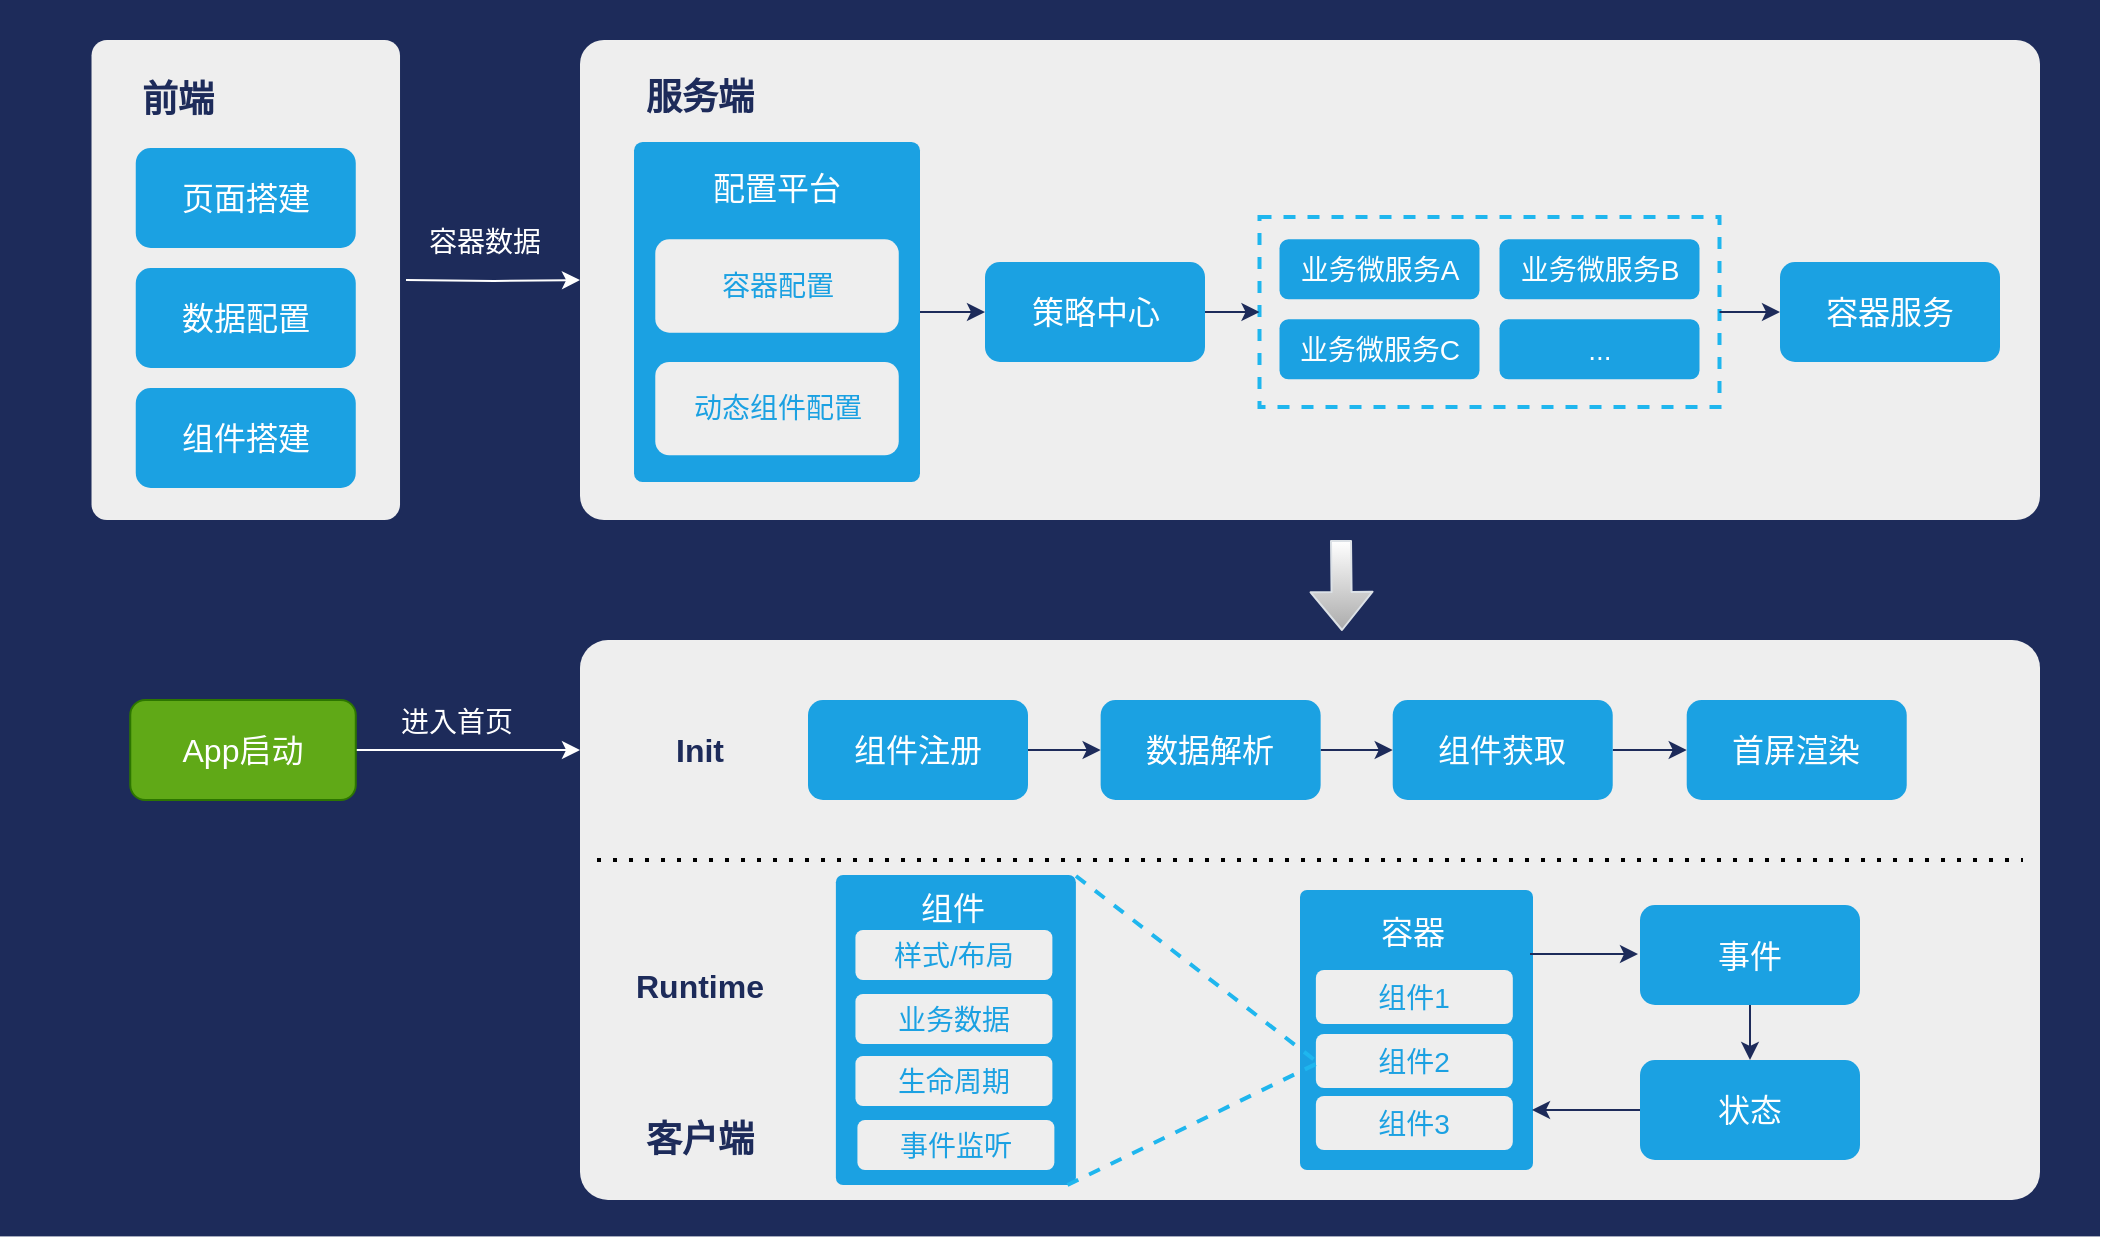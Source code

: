 <mxfile version="14.8.0" type="github">
  <diagram id="xTBZz55E-KKweozZhIX3" name="Page-1">
    <mxGraphModel dx="1267" dy="957" grid="1" gridSize="10" guides="1" tooltips="1" connect="1" arrows="1" fold="1" page="1" pageScale="1" pageWidth="827" pageHeight="1169" math="0" shadow="0">
      <root>
        <mxCell id="0" />
        <mxCell id="1" parent="0" />
        <mxCell id="AQQFFpmLckMg-UcqtIgD-104" value="" style="rounded=0;whiteSpace=wrap;html=1;align=left;strokeColor=none;fillColor=#1D2B5A;" parent="1" vertex="1">
          <mxGeometry width="1050" height="618.2" as="geometry" />
        </mxCell>
        <mxCell id="WwrGKV1JDbgC8S4xlekv-59" value="" style="group" vertex="1" connectable="0" parent="1">
          <mxGeometry x="290" y="20" width="730" height="240" as="geometry" />
        </mxCell>
        <mxCell id="djdo_xQmBs0lceA7BTwK-3" value="" style="rounded=1;whiteSpace=wrap;html=1;fillColor=#eeeeee;strokeColor=none;arcSize=5;" parent="WwrGKV1JDbgC8S4xlekv-59" vertex="1">
          <mxGeometry width="730" height="240" as="geometry" />
        </mxCell>
        <mxCell id="djdo_xQmBs0lceA7BTwK-9" value="&lt;font color=&quot;#1d2b5a&quot; size=&quot;1&quot;&gt;&lt;b style=&quot;font-size: 18px&quot;&gt;服务端&lt;/b&gt;&lt;/font&gt;" style="text;html=1;strokeColor=none;fillColor=none;align=center;verticalAlign=middle;whiteSpace=wrap;rounded=0;" parent="WwrGKV1JDbgC8S4xlekv-59" vertex="1">
          <mxGeometry x="30" y="19" width="60" height="20" as="geometry" />
        </mxCell>
        <mxCell id="WwrGKV1JDbgC8S4xlekv-13" value="" style="rounded=0;whiteSpace=wrap;html=1;fillColor=none;dashed=1;strokeColor=#1FB6EE;strokeWidth=2;" vertex="1" parent="WwrGKV1JDbgC8S4xlekv-59">
          <mxGeometry x="339.75" y="88.5" width="230" height="95" as="geometry" />
        </mxCell>
        <mxCell id="WwrGKV1JDbgC8S4xlekv-15" value="" style="edgeStyle=orthogonalEdgeStyle;rounded=0;orthogonalLoop=1;jettySize=auto;html=1;strokeColor=#1D2B5A;" edge="1" parent="WwrGKV1JDbgC8S4xlekv-59" source="WwrGKV1JDbgC8S4xlekv-14" target="WwrGKV1JDbgC8S4xlekv-13">
          <mxGeometry relative="1" as="geometry" />
        </mxCell>
        <mxCell id="WwrGKV1JDbgC8S4xlekv-14" value="&lt;font style=&quot;font-size: 16px&quot;&gt;策略中心&lt;/font&gt;" style="text;html=1;align=center;verticalAlign=middle;whiteSpace=wrap;rounded=1;fillColor=#1ba1e2;fontColor=#FFFFFF;" vertex="1" parent="WwrGKV1JDbgC8S4xlekv-59">
          <mxGeometry x="202.5" y="111" width="110" height="50" as="geometry" />
        </mxCell>
        <mxCell id="WwrGKV1JDbgC8S4xlekv-16" value="&lt;font style=&quot;font-size: 14px&quot;&gt;业务微服务C&lt;/font&gt;" style="text;html=1;align=center;verticalAlign=middle;whiteSpace=wrap;rounded=1;fillColor=#1ba1e2;fontColor=#FFFFFF;" vertex="1" parent="WwrGKV1JDbgC8S4xlekv-59">
          <mxGeometry x="349.75" y="139.66" width="100" height="30" as="geometry" />
        </mxCell>
        <mxCell id="WwrGKV1JDbgC8S4xlekv-20" value="" style="edgeStyle=orthogonalEdgeStyle;rounded=0;orthogonalLoop=1;jettySize=auto;html=1;strokeColor=#1D2B5A;exitX=1;exitY=0.5;exitDx=0;exitDy=0;" edge="1" parent="WwrGKV1JDbgC8S4xlekv-59" source="WwrGKV1JDbgC8S4xlekv-25" target="WwrGKV1JDbgC8S4xlekv-14">
          <mxGeometry relative="1" as="geometry">
            <mxPoint x="162" y="83.5" as="sourcePoint" />
          </mxGeometry>
        </mxCell>
        <mxCell id="WwrGKV1JDbgC8S4xlekv-9" value="&lt;font style=&quot;font-size: 14px&quot;&gt;业务微服务A&lt;/font&gt;" style="text;html=1;align=center;verticalAlign=middle;whiteSpace=wrap;rounded=1;fillColor=#1ba1e2;fontColor=#FFFFFF;" vertex="1" parent="WwrGKV1JDbgC8S4xlekv-59">
          <mxGeometry x="349.75" y="99.66" width="100" height="30" as="geometry" />
        </mxCell>
        <mxCell id="WwrGKV1JDbgC8S4xlekv-22" value="&lt;font style=&quot;font-size: 14px&quot;&gt;业务微服务B&lt;/font&gt;" style="text;html=1;align=center;verticalAlign=middle;whiteSpace=wrap;rounded=1;fillColor=#1ba1e2;fontColor=#FFFFFF;" vertex="1" parent="WwrGKV1JDbgC8S4xlekv-59">
          <mxGeometry x="459.75" y="99.66" width="100" height="30" as="geometry" />
        </mxCell>
        <mxCell id="WwrGKV1JDbgC8S4xlekv-23" value="&lt;span style=&quot;font-size: 14px&quot;&gt;...&lt;/span&gt;" style="text;html=1;align=center;verticalAlign=middle;whiteSpace=wrap;rounded=1;fillColor=#1ba1e2;fontColor=#FFFFFF;" vertex="1" parent="WwrGKV1JDbgC8S4xlekv-59">
          <mxGeometry x="459.75" y="139.66" width="100" height="30" as="geometry" />
        </mxCell>
        <mxCell id="WwrGKV1JDbgC8S4xlekv-30" value="&lt;font style=&quot;font-size: 16px&quot;&gt;容器服务&lt;/font&gt;" style="text;html=1;align=center;verticalAlign=middle;whiteSpace=wrap;rounded=1;fillColor=#1ba1e2;fontColor=#FFFFFF;" vertex="1" parent="WwrGKV1JDbgC8S4xlekv-59">
          <mxGeometry x="600" y="111" width="110" height="50" as="geometry" />
        </mxCell>
        <mxCell id="WwrGKV1JDbgC8S4xlekv-38" value="" style="edgeStyle=orthogonalEdgeStyle;rounded=0;orthogonalLoop=1;jettySize=auto;html=1;strokeColor=#1D2B5A;" edge="1" parent="WwrGKV1JDbgC8S4xlekv-59" source="WwrGKV1JDbgC8S4xlekv-13" target="WwrGKV1JDbgC8S4xlekv-30">
          <mxGeometry relative="1" as="geometry" />
        </mxCell>
        <mxCell id="WwrGKV1JDbgC8S4xlekv-25" value="" style="rounded=1;whiteSpace=wrap;html=1;dashed=1;fillColor=#1BA1E2;strokeColor=none;arcSize=3;" vertex="1" parent="WwrGKV1JDbgC8S4xlekv-59">
          <mxGeometry x="27.01" y="51" width="142.99" height="170" as="geometry" />
        </mxCell>
        <mxCell id="WwrGKV1JDbgC8S4xlekv-28" value="&lt;font style=&quot;font-size: 16px&quot; color=&quot;#ffffff&quot;&gt;配置平台&lt;/font&gt;" style="rounded=1;whiteSpace=wrap;html=1;dashed=1;fillColor=none;strokeColor=none;" vertex="1" parent="WwrGKV1JDbgC8S4xlekv-59">
          <mxGeometry x="49.804" y="50.996" width="97.391" height="46.667" as="geometry" />
        </mxCell>
        <mxCell id="WwrGKV1JDbgC8S4xlekv-26" value="&lt;font style=&quot;font-size: 14px&quot; color=&quot;#1ba1e2&quot;&gt;容器配置&lt;/font&gt;" style="text;html=1;align=center;verticalAlign=middle;whiteSpace=wrap;rounded=1;fontColor=#FFFFFF;fillColor=#EEEEEE;" vertex="1" parent="WwrGKV1JDbgC8S4xlekv-59">
          <mxGeometry x="37.634" y="99.658" width="121.739" height="46.667" as="geometry" />
        </mxCell>
        <mxCell id="WwrGKV1JDbgC8S4xlekv-27" value="&lt;font style=&quot;font-size: 14px&quot; color=&quot;#1ba1e2&quot;&gt;动态组件配置&lt;/font&gt;" style="text;html=1;align=center;verticalAlign=middle;whiteSpace=wrap;rounded=1;fontColor=#FFFFFF;fillColor=#EEEEEE;" vertex="1" parent="WwrGKV1JDbgC8S4xlekv-59">
          <mxGeometry x="37.637" y="160.998" width="121.739" height="46.667" as="geometry" />
        </mxCell>
        <mxCell id="WwrGKV1JDbgC8S4xlekv-3" value="" style="edgeStyle=orthogonalEdgeStyle;rounded=0;orthogonalLoop=1;jettySize=auto;html=1;strokeColor=#FFFFFF;" edge="1" parent="1" target="djdo_xQmBs0lceA7BTwK-3">
          <mxGeometry relative="1" as="geometry">
            <mxPoint x="203" y="140" as="sourcePoint" />
          </mxGeometry>
        </mxCell>
        <mxCell id="WwrGKV1JDbgC8S4xlekv-8" value="&lt;font style=&quot;font-size: 14px; line-height: 140%;&quot; color=&quot;#ffffff&quot;&gt;&amp;nbsp;容器数据&amp;nbsp;&lt;/font&gt;" style="edgeLabel;html=1;align=center;verticalAlign=middle;resizable=0;points=[];labelBackgroundColor=#1D2B5A;" vertex="1" connectable="0" parent="WwrGKV1JDbgC8S4xlekv-3">
          <mxGeometry relative="1" as="geometry">
            <mxPoint x="-5" y="-20" as="offset" />
          </mxGeometry>
        </mxCell>
        <mxCell id="AQQFFpmLckMg-UcqtIgD-72" value="" style="rounded=1;whiteSpace=wrap;html=1;fillColor=#eeeeee;strokeColor=none;arcSize=5;" parent="1" vertex="1">
          <mxGeometry x="45.76" y="20" width="154.25" height="240" as="geometry" />
        </mxCell>
        <mxCell id="AQQFFpmLckMg-UcqtIgD-77" value="&lt;font color=&quot;#1d2b5a&quot;&gt;&lt;span style=&quot;font-size: 18px&quot;&gt;&lt;b&gt;前端&lt;/b&gt;&lt;/span&gt;&lt;/font&gt;" style="text;html=1;strokeColor=none;fillColor=none;align=center;verticalAlign=middle;whiteSpace=wrap;rounded=0;" parent="1" vertex="1">
          <mxGeometry x="67.88" y="40" width="42.12" height="20" as="geometry" />
        </mxCell>
        <mxCell id="AQQFFpmLckMg-UcqtIgD-78" value="&lt;font style=&quot;font-size: 16px&quot;&gt;页面搭建&lt;/font&gt;" style="text;html=1;align=center;verticalAlign=middle;whiteSpace=wrap;rounded=1;fillColor=#1ba1e2;fontColor=#FFFFFF;" parent="1" vertex="1">
          <mxGeometry x="67.88" y="74" width="110" height="50" as="geometry" />
        </mxCell>
        <mxCell id="djdo_xQmBs0lceA7BTwK-5" value="" style="edgeStyle=orthogonalEdgeStyle;rounded=0;orthogonalLoop=1;jettySize=auto;html=1;strokeColor=#FFFFFF;" parent="1" source="djdo_xQmBs0lceA7BTwK-1" target="djdo_xQmBs0lceA7BTwK-4" edge="1">
          <mxGeometry relative="1" as="geometry">
            <Array as="points">
              <mxPoint x="220" y="375" />
              <mxPoint x="220" y="375" />
            </Array>
          </mxGeometry>
        </mxCell>
        <mxCell id="WwrGKV1JDbgC8S4xlekv-39" value="&lt;font style=&quot;font-size: 14px&quot;&gt;&amp;nbsp;进入首页&amp;nbsp;&lt;/font&gt;" style="edgeLabel;html=1;align=center;verticalAlign=middle;resizable=0;points=[];labelBackgroundColor=none;fontColor=#FFFFFF;" vertex="1" connectable="0" parent="djdo_xQmBs0lceA7BTwK-5">
          <mxGeometry x="-0.058" y="2" relative="1" as="geometry">
            <mxPoint x="-3" y="-12" as="offset" />
          </mxGeometry>
        </mxCell>
        <mxCell id="djdo_xQmBs0lceA7BTwK-1" value="&lt;font style=&quot;font-size: 16px&quot;&gt;App启动&lt;/font&gt;" style="text;html=1;align=center;verticalAlign=middle;whiteSpace=wrap;rounded=1;fillColor=#60a917;strokeColor=#2D7600;fontColor=#ffffff;" parent="1" vertex="1">
          <mxGeometry x="65.13" y="350" width="112.75" height="50" as="geometry" />
        </mxCell>
        <mxCell id="djdo_xQmBs0lceA7BTwK-4" value="" style="rounded=1;whiteSpace=wrap;html=1;fillColor=#eeeeee;strokeColor=none;arcSize=5;" parent="1" vertex="1">
          <mxGeometry x="290" y="320" width="730" height="280" as="geometry" />
        </mxCell>
        <mxCell id="djdo_xQmBs0lceA7BTwK-10" value="&lt;font color=&quot;#1d2b5a&quot; size=&quot;1&quot;&gt;&lt;b style=&quot;font-size: 18px&quot;&gt;客户端&lt;/b&gt;&lt;/font&gt;" style="text;html=1;strokeColor=none;fillColor=none;align=center;verticalAlign=middle;whiteSpace=wrap;rounded=0;" parent="1" vertex="1">
          <mxGeometry x="320" y="560" width="60" height="20" as="geometry" />
        </mxCell>
        <mxCell id="WwrGKV1JDbgC8S4xlekv-1" value="&lt;font style=&quot;font-size: 16px&quot;&gt;数据配置&lt;/font&gt;" style="text;html=1;align=center;verticalAlign=middle;whiteSpace=wrap;rounded=1;fillColor=#1ba1e2;fontColor=#FFFFFF;" vertex="1" parent="1">
          <mxGeometry x="67.88" y="134" width="110" height="50" as="geometry" />
        </mxCell>
        <mxCell id="WwrGKV1JDbgC8S4xlekv-2" value="&lt;font style=&quot;font-size: 16px&quot;&gt;组件搭建&lt;/font&gt;" style="text;html=1;align=center;verticalAlign=middle;whiteSpace=wrap;rounded=1;fillColor=#1ba1e2;fontColor=#FFFFFF;" vertex="1" parent="1">
          <mxGeometry x="67.88" y="194" width="110" height="50" as="geometry" />
        </mxCell>
        <mxCell id="WwrGKV1JDbgC8S4xlekv-7" value="" style="shape=flexArrow;endArrow=classic;html=1;strokeColor=#DCE1E6;gradientColor=#ffffff;exitX=0.47;exitY=-0.01;exitDx=0;exitDy=0;exitPerimeter=0;fillColor=#ABABAB;gradientDirection=north;" edge="1" parent="1">
          <mxGeometry width="50" height="50" relative="1" as="geometry">
            <mxPoint x="670.5" y="270.0" as="sourcePoint" />
            <mxPoint x="671" y="315.5" as="targetPoint" />
          </mxGeometry>
        </mxCell>
        <mxCell id="WwrGKV1JDbgC8S4xlekv-42" value="" style="edgeStyle=orthogonalEdgeStyle;rounded=0;orthogonalLoop=1;jettySize=auto;html=1;fontColor=#1D2B5A;strokeColor=#1D2B5A;" edge="1" parent="1" source="WwrGKV1JDbgC8S4xlekv-40" target="WwrGKV1JDbgC8S4xlekv-41">
          <mxGeometry relative="1" as="geometry" />
        </mxCell>
        <mxCell id="WwrGKV1JDbgC8S4xlekv-40" value="&lt;span style=&quot;font-size: 16px&quot;&gt;组件注册&lt;/span&gt;" style="text;html=1;align=center;verticalAlign=middle;whiteSpace=wrap;rounded=1;fillColor=#1ba1e2;fontColor=#FFFFFF;" vertex="1" parent="1">
          <mxGeometry x="404" y="350" width="110" height="50" as="geometry" />
        </mxCell>
        <mxCell id="WwrGKV1JDbgC8S4xlekv-46" value="" style="edgeStyle=orthogonalEdgeStyle;rounded=0;orthogonalLoop=1;jettySize=auto;html=1;fontColor=#1D2B5A;strokeColor=#1D2B5A;" edge="1" parent="1" source="WwrGKV1JDbgC8S4xlekv-41" target="WwrGKV1JDbgC8S4xlekv-45">
          <mxGeometry relative="1" as="geometry" />
        </mxCell>
        <mxCell id="WwrGKV1JDbgC8S4xlekv-41" value="&lt;span style=&quot;font-size: 16px&quot;&gt;数据解析&lt;/span&gt;" style="text;html=1;align=center;verticalAlign=middle;whiteSpace=wrap;rounded=1;fillColor=#1ba1e2;fontColor=#FFFFFF;" vertex="1" parent="1">
          <mxGeometry x="550.32" y="350" width="110" height="50" as="geometry" />
        </mxCell>
        <mxCell id="WwrGKV1JDbgC8S4xlekv-48" value="" style="edgeStyle=orthogonalEdgeStyle;rounded=0;orthogonalLoop=1;jettySize=auto;html=1;fontColor=#1D2B5A;strokeColor=#1D2B5A;" edge="1" parent="1" source="WwrGKV1JDbgC8S4xlekv-45" target="WwrGKV1JDbgC8S4xlekv-47">
          <mxGeometry relative="1" as="geometry" />
        </mxCell>
        <mxCell id="WwrGKV1JDbgC8S4xlekv-45" value="&lt;span style=&quot;font-size: 16px&quot;&gt;组件获取&lt;/span&gt;" style="text;html=1;align=center;verticalAlign=middle;whiteSpace=wrap;rounded=1;fillColor=#1ba1e2;fontColor=#FFFFFF;" vertex="1" parent="1">
          <mxGeometry x="696.36" y="350" width="110" height="50" as="geometry" />
        </mxCell>
        <mxCell id="WwrGKV1JDbgC8S4xlekv-47" value="&lt;span style=&quot;font-size: 16px&quot;&gt;首屏渲染&lt;/span&gt;" style="text;html=1;align=center;verticalAlign=middle;whiteSpace=wrap;rounded=1;fillColor=#1ba1e2;fontColor=#FFFFFF;" vertex="1" parent="1">
          <mxGeometry x="843.36" y="350" width="110" height="50" as="geometry" />
        </mxCell>
        <mxCell id="AQQFFpmLckMg-UcqtIgD-84" value="" style="endArrow=none;dashed=1;html=1;dashPattern=1 3;strokeWidth=2;fontColor=#FFFFFF;" parent="1" edge="1">
          <mxGeometry width="50" height="50" relative="1" as="geometry">
            <mxPoint x="298.5" y="430" as="sourcePoint" />
            <mxPoint x="1011.5" y="430" as="targetPoint" />
          </mxGeometry>
        </mxCell>
        <mxCell id="WwrGKV1JDbgC8S4xlekv-49" value="&lt;font color=&quot;#1d2b5a&quot; style=&quot;font-size: 16px&quot;&gt;&lt;b&gt;Init&lt;br&gt;&lt;/b&gt;&lt;/font&gt;" style="text;html=1;strokeColor=none;fillColor=none;align=center;verticalAlign=middle;whiteSpace=wrap;rounded=0;" vertex="1" parent="1">
          <mxGeometry x="320" y="352.5" width="60" height="45" as="geometry" />
        </mxCell>
        <mxCell id="WwrGKV1JDbgC8S4xlekv-50" value="&lt;font color=&quot;#1d2b5a&quot; style=&quot;font-size: 16px&quot;&gt;&lt;b&gt;Runtime&lt;br&gt;&lt;/b&gt;&lt;/font&gt;" style="text;html=1;strokeColor=none;fillColor=none;align=center;verticalAlign=middle;whiteSpace=wrap;rounded=0;" vertex="1" parent="1">
          <mxGeometry x="320" y="450" width="60" height="85" as="geometry" />
        </mxCell>
        <mxCell id="WwrGKV1JDbgC8S4xlekv-69" value="" style="group" vertex="1" connectable="0" parent="1">
          <mxGeometry x="650" y="445" width="116.5" height="140" as="geometry" />
        </mxCell>
        <mxCell id="WwrGKV1JDbgC8S4xlekv-53" value="" style="rounded=1;whiteSpace=wrap;html=1;dashed=1;fillColor=#1BA1E2;strokeColor=none;arcSize=3;" vertex="1" parent="WwrGKV1JDbgC8S4xlekv-69">
          <mxGeometry width="116.5" height="140" as="geometry" />
        </mxCell>
        <mxCell id="WwrGKV1JDbgC8S4xlekv-54" value="&lt;font color=&quot;#1ba1e2&quot;&gt;&lt;span style=&quot;font-size: 14px&quot;&gt;组件1&lt;/span&gt;&lt;/font&gt;" style="text;html=1;align=center;verticalAlign=middle;whiteSpace=wrap;rounded=1;fontColor=#FFFFFF;fillColor=#EEEEEE;" vertex="1" parent="WwrGKV1JDbgC8S4xlekv-69">
          <mxGeometry x="7.94" y="40" width="98.47" height="27" as="geometry" />
        </mxCell>
        <mxCell id="WwrGKV1JDbgC8S4xlekv-56" value="&lt;span style=&quot;color: rgb(255 , 255 , 255) ; font-size: 16px&quot;&gt;容器&lt;/span&gt;" style="rounded=1;whiteSpace=wrap;html=1;dashed=1;fillColor=none;strokeColor=none;" vertex="1" parent="WwrGKV1JDbgC8S4xlekv-69">
          <mxGeometry x="7.94" y="10" width="97.48" height="22" as="geometry" />
        </mxCell>
        <mxCell id="WwrGKV1JDbgC8S4xlekv-67" value="&lt;font color=&quot;#1ba1e2&quot;&gt;&lt;span style=&quot;font-size: 14px&quot;&gt;组件3&lt;/span&gt;&lt;/font&gt;" style="text;html=1;align=center;verticalAlign=middle;whiteSpace=wrap;rounded=1;fontColor=#FFFFFF;fillColor=#EEEEEE;" vertex="1" parent="WwrGKV1JDbgC8S4xlekv-69">
          <mxGeometry x="7.94" y="103" width="98.47" height="27" as="geometry" />
        </mxCell>
        <mxCell id="WwrGKV1JDbgC8S4xlekv-68" value="&lt;font color=&quot;#1ba1e2&quot;&gt;&lt;span style=&quot;font-size: 14px&quot;&gt;组件2&lt;/span&gt;&lt;/font&gt;" style="text;html=1;align=center;verticalAlign=middle;whiteSpace=wrap;rounded=1;fontColor=#FFFFFF;fillColor=#EEEEEE;" vertex="1" parent="WwrGKV1JDbgC8S4xlekv-69">
          <mxGeometry x="7.94" y="72" width="98.47" height="27" as="geometry" />
        </mxCell>
        <mxCell id="WwrGKV1JDbgC8S4xlekv-79" value="" style="rounded=1;whiteSpace=wrap;html=1;dashed=1;fillColor=#1BA1E2;strokeColor=none;arcSize=3;" vertex="1" parent="1">
          <mxGeometry x="417.94" y="437.5" width="120" height="155" as="geometry" />
        </mxCell>
        <mxCell id="WwrGKV1JDbgC8S4xlekv-80" value="&lt;font color=&quot;#1ba1e2&quot;&gt;&lt;span style=&quot;font-size: 14px&quot;&gt;样式/布局&lt;/span&gt;&lt;/font&gt;" style="text;html=1;align=center;verticalAlign=middle;whiteSpace=wrap;rounded=1;fontColor=#FFFFFF;fillColor=#EEEEEE;" vertex="1" parent="1">
          <mxGeometry x="427.72" y="465" width="98.47" height="25" as="geometry" />
        </mxCell>
        <mxCell id="WwrGKV1JDbgC8S4xlekv-81" value="&lt;font color=&quot;#ffffff&quot;&gt;&lt;span style=&quot;font-size: 16px&quot;&gt;组件&lt;/span&gt;&lt;/font&gt;" style="rounded=1;whiteSpace=wrap;html=1;dashed=1;fillColor=none;strokeColor=none;" vertex="1" parent="1">
          <mxGeometry x="427.72" y="443" width="97.48" height="22" as="geometry" />
        </mxCell>
        <mxCell id="WwrGKV1JDbgC8S4xlekv-85" value="&lt;font color=&quot;#1ba1e2&quot;&gt;&lt;span style=&quot;font-size: 14px&quot;&gt;业务数据&lt;/span&gt;&lt;/font&gt;" style="text;html=1;align=center;verticalAlign=middle;whiteSpace=wrap;rounded=1;fontColor=#FFFFFF;fillColor=#EEEEEE;" vertex="1" parent="1">
          <mxGeometry x="427.72" y="497" width="98.47" height="25" as="geometry" />
        </mxCell>
        <mxCell id="WwrGKV1JDbgC8S4xlekv-86" value="&lt;font color=&quot;#1ba1e2&quot;&gt;&lt;span style=&quot;font-size: 14px&quot;&gt;生命周期&lt;/span&gt;&lt;/font&gt;" style="text;html=1;align=center;verticalAlign=middle;whiteSpace=wrap;rounded=1;fontColor=#FFFFFF;fillColor=#EEEEEE;" vertex="1" parent="1">
          <mxGeometry x="427.72" y="528" width="98.47" height="25" as="geometry" />
        </mxCell>
        <mxCell id="WwrGKV1JDbgC8S4xlekv-87" value="&lt;font color=&quot;#1ba1e2&quot;&gt;&lt;span style=&quot;font-size: 14px&quot;&gt;事件监听&lt;/span&gt;&lt;/font&gt;" style="text;html=1;align=center;verticalAlign=middle;whiteSpace=wrap;rounded=1;fontColor=#FFFFFF;fillColor=#EEEEEE;" vertex="1" parent="1">
          <mxGeometry x="428.71" y="560" width="98.47" height="25" as="geometry" />
        </mxCell>
        <mxCell id="WwrGKV1JDbgC8S4xlekv-89" value="" style="endArrow=none;html=1;strokeWidth=2;fontColor=#FFFFFF;strokeColor=#1FB6EE;dashed=1;entryX=0;entryY=0.5;entryDx=0;entryDy=0;" edge="1" parent="1" target="WwrGKV1JDbgC8S4xlekv-68">
          <mxGeometry width="50" height="50" relative="1" as="geometry">
            <mxPoint x="538" y="438" as="sourcePoint" />
            <mxPoint x="628" y="490" as="targetPoint" />
          </mxGeometry>
        </mxCell>
        <mxCell id="WwrGKV1JDbgC8S4xlekv-90" value="" style="endArrow=none;html=1;strokeWidth=2;fontColor=#FFFFFF;strokeColor=#1FB6EE;dashed=1;" edge="1" parent="1">
          <mxGeometry width="50" height="50" relative="1" as="geometry">
            <mxPoint x="533.75" y="592.5" as="sourcePoint" />
            <mxPoint x="660" y="531" as="targetPoint" />
          </mxGeometry>
        </mxCell>
        <mxCell id="WwrGKV1JDbgC8S4xlekv-95" value="" style="edgeStyle=orthogonalEdgeStyle;rounded=0;orthogonalLoop=1;jettySize=auto;html=1;fontColor=#1D2B5A;strokeColor=#1D2B5A;exitX=0;exitY=0.5;exitDx=0;exitDy=0;" edge="1" parent="1" source="WwrGKV1JDbgC8S4xlekv-92">
          <mxGeometry relative="1" as="geometry">
            <mxPoint x="816" y="555" as="sourcePoint" />
            <mxPoint x="766" y="555" as="targetPoint" />
            <Array as="points" />
          </mxGeometry>
        </mxCell>
        <mxCell id="WwrGKV1JDbgC8S4xlekv-92" value="&lt;span style=&quot;font-size: 16px&quot;&gt;状态&lt;/span&gt;" style="text;html=1;align=center;verticalAlign=middle;whiteSpace=wrap;rounded=1;fillColor=#1ba1e2;fontColor=#FFFFFF;" vertex="1" parent="1">
          <mxGeometry x="820" y="530" width="110" height="50" as="geometry" />
        </mxCell>
        <mxCell id="WwrGKV1JDbgC8S4xlekv-94" value="" style="edgeStyle=orthogonalEdgeStyle;rounded=0;orthogonalLoop=1;jettySize=auto;html=1;fontColor=#1D2B5A;strokeColor=#1D2B5A;" edge="1" parent="1" source="WwrGKV1JDbgC8S4xlekv-93" target="WwrGKV1JDbgC8S4xlekv-92">
          <mxGeometry relative="1" as="geometry" />
        </mxCell>
        <mxCell id="WwrGKV1JDbgC8S4xlekv-93" value="&lt;span style=&quot;font-size: 16px&quot;&gt;事件&lt;/span&gt;" style="text;html=1;align=center;verticalAlign=middle;whiteSpace=wrap;rounded=1;fillColor=#1ba1e2;fontColor=#FFFFFF;" vertex="1" parent="1">
          <mxGeometry x="820" y="452.5" width="110" height="50" as="geometry" />
        </mxCell>
        <mxCell id="WwrGKV1JDbgC8S4xlekv-102" value="" style="edgeStyle=orthogonalEdgeStyle;rounded=0;orthogonalLoop=1;jettySize=auto;html=1;fontColor=#1D2B5A;strokeColor=#1D2B5A;exitX=0;exitY=0.5;exitDx=0;exitDy=0;endArrow=none;endFill=0;startArrow=classic;startFill=1;" edge="1" parent="1">
          <mxGeometry relative="1" as="geometry">
            <mxPoint x="819" y="477" as="sourcePoint" />
            <mxPoint x="765" y="477" as="targetPoint" />
            <Array as="points" />
          </mxGeometry>
        </mxCell>
      </root>
    </mxGraphModel>
  </diagram>
</mxfile>
